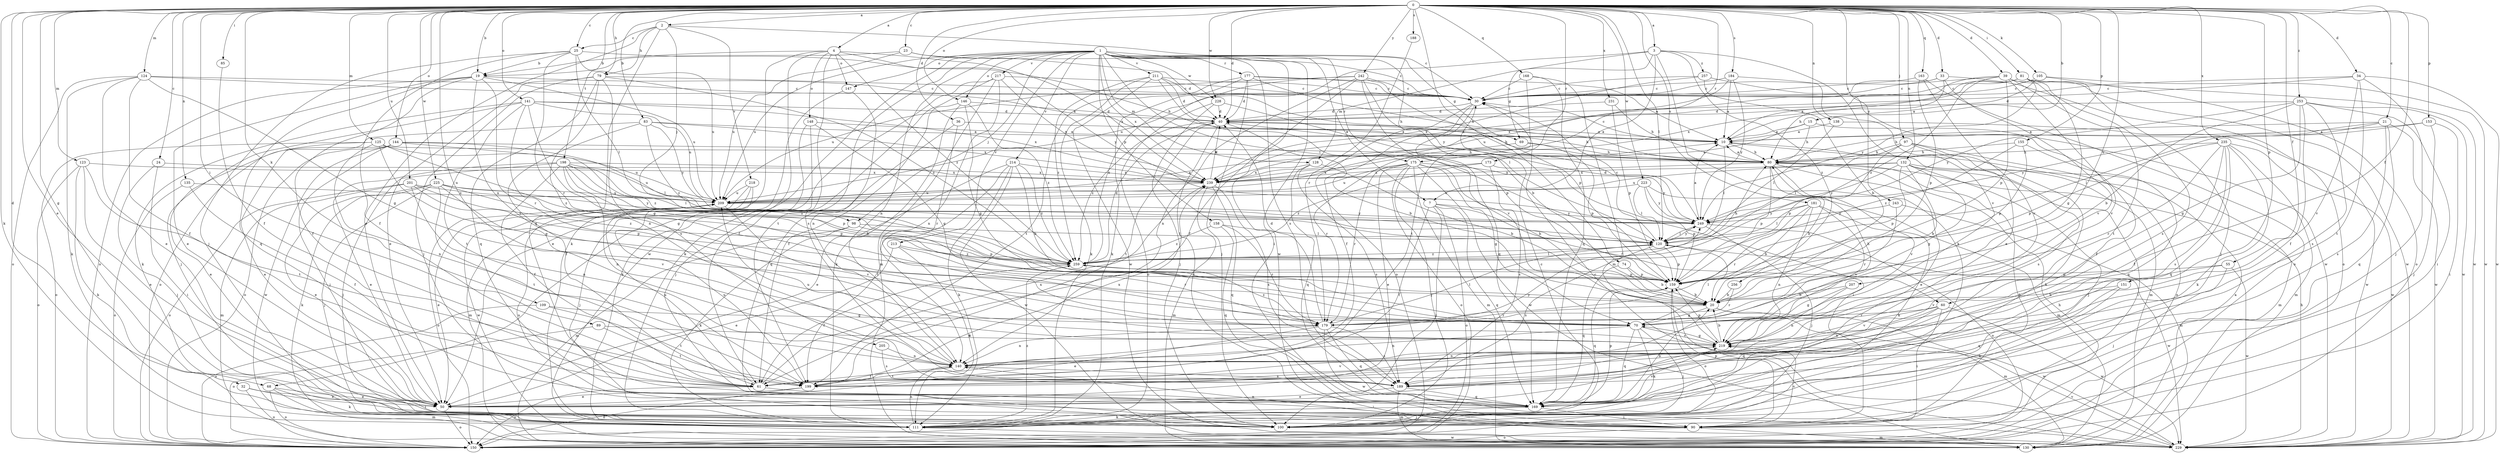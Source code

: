 strict digraph  {
0;
1;
2;
3;
4;
7;
10;
15;
19;
20;
21;
23;
24;
25;
30;
32;
33;
34;
36;
39;
40;
50;
55;
60;
61;
68;
69;
70;
74;
79;
80;
81;
83;
85;
89;
90;
97;
98;
100;
105;
109;
111;
120;
123;
124;
125;
128;
130;
132;
135;
138;
140;
141;
144;
146;
147;
148;
150;
151;
153;
155;
158;
159;
163;
168;
169;
173;
175;
177;
179;
181;
184;
188;
189;
198;
199;
201;
205;
207;
209;
211;
213;
214;
217;
218;
219;
223;
225;
228;
229;
231;
235;
239;
242;
243;
249;
253;
256;
257;
259;
0 -> 2  [label=a];
0 -> 3  [label=a];
0 -> 4  [label=a];
0 -> 15  [label=b];
0 -> 19  [label=b];
0 -> 21  [label=c];
0 -> 23  [label=c];
0 -> 24  [label=c];
0 -> 25  [label=c];
0 -> 32  [label=d];
0 -> 33  [label=d];
0 -> 34  [label=d];
0 -> 36  [label=d];
0 -> 39  [label=d];
0 -> 40  [label=d];
0 -> 50  [label=e];
0 -> 55  [label=f];
0 -> 60  [label=f];
0 -> 68  [label=g];
0 -> 74  [label=h];
0 -> 79  [label=h];
0 -> 81  [label=i];
0 -> 83  [label=i];
0 -> 85  [label=i];
0 -> 89  [label=i];
0 -> 97  [label=j];
0 -> 105  [label=k];
0 -> 109  [label=k];
0 -> 111  [label=k];
0 -> 120  [label=l];
0 -> 123  [label=m];
0 -> 124  [label=m];
0 -> 125  [label=m];
0 -> 132  [label=n];
0 -> 135  [label=n];
0 -> 138  [label=n];
0 -> 141  [label=o];
0 -> 144  [label=o];
0 -> 146  [label=o];
0 -> 151  [label=p];
0 -> 153  [label=p];
0 -> 155  [label=p];
0 -> 163  [label=q];
0 -> 168  [label=q];
0 -> 173  [label=r];
0 -> 175  [label=r];
0 -> 181  [label=s];
0 -> 184  [label=s];
0 -> 188  [label=s];
0 -> 198  [label=t];
0 -> 201  [label=u];
0 -> 205  [label=u];
0 -> 207  [label=u];
0 -> 223  [label=w];
0 -> 225  [label=w];
0 -> 228  [label=w];
0 -> 231  [label=x];
0 -> 235  [label=x];
0 -> 242  [label=y];
0 -> 243  [label=y];
0 -> 253  [label=z];
1 -> 7  [label=a];
1 -> 68  [label=g];
1 -> 69  [label=g];
1 -> 90  [label=i];
1 -> 98  [label=j];
1 -> 120  [label=l];
1 -> 128  [label=m];
1 -> 140  [label=n];
1 -> 146  [label=o];
1 -> 147  [label=o];
1 -> 158  [label=p];
1 -> 175  [label=r];
1 -> 177  [label=r];
1 -> 189  [label=s];
1 -> 199  [label=t];
1 -> 209  [label=u];
1 -> 211  [label=v];
1 -> 213  [label=v];
1 -> 214  [label=v];
1 -> 217  [label=v];
1 -> 228  [label=w];
1 -> 229  [label=w];
1 -> 239  [label=x];
1 -> 249  [label=y];
2 -> 25  [label=c];
2 -> 30  [label=c];
2 -> 50  [label=e];
2 -> 79  [label=h];
2 -> 98  [label=j];
2 -> 169  [label=q];
2 -> 218  [label=v];
3 -> 7  [label=a];
3 -> 69  [label=g];
3 -> 111  [label=k];
3 -> 128  [label=m];
3 -> 209  [label=u];
3 -> 219  [label=v];
3 -> 256  [label=z];
3 -> 257  [label=z];
4 -> 19  [label=b];
4 -> 111  [label=k];
4 -> 147  [label=o];
4 -> 148  [label=o];
4 -> 189  [label=s];
4 -> 229  [label=w];
4 -> 239  [label=x];
4 -> 249  [label=y];
4 -> 259  [label=z];
7 -> 60  [label=f];
7 -> 61  [label=f];
7 -> 100  [label=j];
7 -> 150  [label=o];
7 -> 169  [label=q];
7 -> 249  [label=y];
10 -> 30  [label=c];
10 -> 80  [label=h];
10 -> 120  [label=l];
10 -> 130  [label=m];
15 -> 10  [label=a];
15 -> 61  [label=f];
15 -> 80  [label=h];
15 -> 239  [label=x];
19 -> 30  [label=c];
19 -> 50  [label=e];
19 -> 61  [label=f];
19 -> 150  [label=o];
19 -> 169  [label=q];
19 -> 179  [label=r];
19 -> 209  [label=u];
19 -> 219  [label=v];
20 -> 70  [label=g];
20 -> 130  [label=m];
20 -> 179  [label=r];
20 -> 229  [label=w];
21 -> 10  [label=a];
21 -> 80  [label=h];
21 -> 169  [label=q];
21 -> 189  [label=s];
21 -> 229  [label=w];
21 -> 249  [label=y];
23 -> 19  [label=b];
23 -> 30  [label=c];
23 -> 40  [label=d];
23 -> 209  [label=u];
24 -> 90  [label=i];
24 -> 100  [label=j];
24 -> 239  [label=x];
25 -> 19  [label=b];
25 -> 61  [label=f];
25 -> 80  [label=h];
25 -> 100  [label=j];
25 -> 120  [label=l];
25 -> 179  [label=r];
25 -> 209  [label=u];
30 -> 40  [label=d];
30 -> 61  [label=f];
30 -> 150  [label=o];
30 -> 169  [label=q];
32 -> 50  [label=e];
32 -> 90  [label=i];
32 -> 150  [label=o];
33 -> 30  [label=c];
33 -> 80  [label=h];
33 -> 150  [label=o];
33 -> 219  [label=v];
33 -> 239  [label=x];
34 -> 30  [label=c];
34 -> 40  [label=d];
34 -> 100  [label=j];
34 -> 199  [label=t];
34 -> 219  [label=v];
34 -> 229  [label=w];
36 -> 10  [label=a];
36 -> 169  [label=q];
36 -> 179  [label=r];
39 -> 30  [label=c];
39 -> 159  [label=p];
39 -> 189  [label=s];
39 -> 199  [label=t];
39 -> 219  [label=v];
39 -> 229  [label=w];
39 -> 239  [label=x];
39 -> 259  [label=z];
40 -> 10  [label=a];
40 -> 20  [label=b];
40 -> 80  [label=h];
40 -> 90  [label=i];
40 -> 199  [label=t];
40 -> 259  [label=z];
50 -> 150  [label=o];
55 -> 100  [label=j];
55 -> 159  [label=p];
55 -> 219  [label=v];
55 -> 229  [label=w];
60 -> 90  [label=i];
60 -> 140  [label=n];
60 -> 169  [label=q];
60 -> 179  [label=r];
60 -> 219  [label=v];
60 -> 229  [label=w];
61 -> 90  [label=i];
61 -> 150  [label=o];
61 -> 209  [label=u];
61 -> 239  [label=x];
68 -> 50  [label=e];
68 -> 111  [label=k];
68 -> 130  [label=m];
68 -> 150  [label=o];
69 -> 80  [label=h];
69 -> 159  [label=p];
69 -> 179  [label=r];
70 -> 80  [label=h];
70 -> 100  [label=j];
70 -> 111  [label=k];
70 -> 120  [label=l];
70 -> 140  [label=n];
70 -> 169  [label=q];
70 -> 219  [label=v];
74 -> 20  [label=b];
74 -> 159  [label=p];
74 -> 169  [label=q];
79 -> 30  [label=c];
79 -> 50  [label=e];
79 -> 100  [label=j];
79 -> 140  [label=n];
79 -> 169  [label=q];
79 -> 189  [label=s];
79 -> 259  [label=z];
80 -> 10  [label=a];
80 -> 20  [label=b];
80 -> 50  [label=e];
80 -> 159  [label=p];
80 -> 219  [label=v];
80 -> 239  [label=x];
81 -> 10  [label=a];
81 -> 30  [label=c];
81 -> 70  [label=g];
81 -> 100  [label=j];
81 -> 229  [label=w];
81 -> 239  [label=x];
81 -> 249  [label=y];
83 -> 10  [label=a];
83 -> 61  [label=f];
83 -> 150  [label=o];
83 -> 239  [label=x];
83 -> 249  [label=y];
83 -> 259  [label=z];
85 -> 61  [label=f];
89 -> 150  [label=o];
89 -> 199  [label=t];
89 -> 219  [label=v];
90 -> 80  [label=h];
90 -> 130  [label=m];
90 -> 140  [label=n];
90 -> 150  [label=o];
90 -> 159  [label=p];
90 -> 209  [label=u];
90 -> 219  [label=v];
97 -> 80  [label=h];
97 -> 111  [label=k];
97 -> 120  [label=l];
97 -> 150  [label=o];
97 -> 159  [label=p];
97 -> 189  [label=s];
98 -> 111  [label=k];
98 -> 120  [label=l];
98 -> 130  [label=m];
98 -> 159  [label=p];
100 -> 30  [label=c];
105 -> 10  [label=a];
105 -> 30  [label=c];
105 -> 150  [label=o];
105 -> 229  [label=w];
109 -> 70  [label=g];
109 -> 150  [label=o];
109 -> 199  [label=t];
111 -> 140  [label=n];
111 -> 229  [label=w];
111 -> 259  [label=z];
120 -> 30  [label=c];
120 -> 159  [label=p];
120 -> 189  [label=s];
120 -> 229  [label=w];
120 -> 249  [label=y];
120 -> 259  [label=z];
123 -> 50  [label=e];
123 -> 111  [label=k];
123 -> 150  [label=o];
123 -> 199  [label=t];
123 -> 239  [label=x];
124 -> 10  [label=a];
124 -> 30  [label=c];
124 -> 50  [label=e];
124 -> 61  [label=f];
124 -> 70  [label=g];
124 -> 111  [label=k];
124 -> 150  [label=o];
125 -> 50  [label=e];
125 -> 70  [label=g];
125 -> 80  [label=h];
125 -> 140  [label=n];
125 -> 150  [label=o];
125 -> 209  [label=u];
125 -> 259  [label=z];
128 -> 20  [label=b];
128 -> 169  [label=q];
128 -> 189  [label=s];
128 -> 239  [label=x];
130 -> 10  [label=a];
132 -> 20  [label=b];
132 -> 70  [label=g];
132 -> 90  [label=i];
132 -> 100  [label=j];
132 -> 130  [label=m];
132 -> 159  [label=p];
132 -> 209  [label=u];
132 -> 239  [label=x];
132 -> 249  [label=y];
135 -> 61  [label=f];
135 -> 150  [label=o];
135 -> 209  [label=u];
138 -> 10  [label=a];
138 -> 120  [label=l];
138 -> 229  [label=w];
140 -> 61  [label=f];
140 -> 189  [label=s];
140 -> 199  [label=t];
140 -> 209  [label=u];
140 -> 249  [label=y];
141 -> 40  [label=d];
141 -> 70  [label=g];
141 -> 100  [label=j];
141 -> 111  [label=k];
141 -> 179  [label=r];
141 -> 199  [label=t];
141 -> 209  [label=u];
141 -> 239  [label=x];
144 -> 50  [label=e];
144 -> 80  [label=h];
144 -> 100  [label=j];
144 -> 120  [label=l];
144 -> 150  [label=o];
144 -> 229  [label=w];
144 -> 259  [label=z];
146 -> 40  [label=d];
146 -> 61  [label=f];
146 -> 70  [label=g];
146 -> 111  [label=k];
146 -> 259  [label=z];
147 -> 50  [label=e];
147 -> 140  [label=n];
148 -> 10  [label=a];
148 -> 70  [label=g];
148 -> 100  [label=j];
148 -> 111  [label=k];
150 -> 80  [label=h];
151 -> 20  [label=b];
151 -> 111  [label=k];
151 -> 169  [label=q];
153 -> 10  [label=a];
153 -> 90  [label=i];
153 -> 100  [label=j];
153 -> 120  [label=l];
155 -> 80  [label=h];
155 -> 159  [label=p];
155 -> 169  [label=q];
155 -> 259  [label=z];
158 -> 120  [label=l];
158 -> 169  [label=q];
158 -> 179  [label=r];
158 -> 259  [label=z];
159 -> 20  [label=b];
159 -> 150  [label=o];
159 -> 169  [label=q];
163 -> 30  [label=c];
163 -> 150  [label=o];
163 -> 159  [label=p];
163 -> 219  [label=v];
168 -> 30  [label=c];
168 -> 130  [label=m];
168 -> 169  [label=q];
168 -> 199  [label=t];
169 -> 20  [label=b];
169 -> 90  [label=i];
169 -> 100  [label=j];
169 -> 111  [label=k];
169 -> 159  [label=p];
169 -> 219  [label=v];
173 -> 90  [label=i];
173 -> 189  [label=s];
173 -> 239  [label=x];
173 -> 259  [label=z];
175 -> 20  [label=b];
175 -> 50  [label=e];
175 -> 70  [label=g];
175 -> 100  [label=j];
175 -> 130  [label=m];
175 -> 150  [label=o];
175 -> 179  [label=r];
175 -> 209  [label=u];
175 -> 229  [label=w];
175 -> 239  [label=x];
175 -> 249  [label=y];
177 -> 10  [label=a];
177 -> 30  [label=c];
177 -> 40  [label=d];
177 -> 80  [label=h];
177 -> 100  [label=j];
177 -> 111  [label=k];
177 -> 199  [label=t];
179 -> 40  [label=d];
179 -> 50  [label=e];
179 -> 120  [label=l];
179 -> 140  [label=n];
179 -> 169  [label=q];
179 -> 189  [label=s];
179 -> 229  [label=w];
179 -> 259  [label=z];
181 -> 20  [label=b];
181 -> 111  [label=k];
181 -> 120  [label=l];
181 -> 140  [label=n];
181 -> 179  [label=r];
181 -> 219  [label=v];
181 -> 249  [label=y];
184 -> 10  [label=a];
184 -> 30  [label=c];
184 -> 50  [label=e];
184 -> 209  [label=u];
184 -> 249  [label=y];
188 -> 179  [label=r];
189 -> 50  [label=e];
189 -> 130  [label=m];
189 -> 169  [label=q];
198 -> 20  [label=b];
198 -> 50  [label=e];
198 -> 61  [label=f];
198 -> 100  [label=j];
198 -> 120  [label=l];
198 -> 140  [label=n];
198 -> 159  [label=p];
198 -> 209  [label=u];
198 -> 239  [label=x];
198 -> 259  [label=z];
199 -> 50  [label=e];
199 -> 150  [label=o];
199 -> 209  [label=u];
199 -> 219  [label=v];
199 -> 239  [label=x];
201 -> 130  [label=m];
201 -> 140  [label=n];
201 -> 150  [label=o];
201 -> 159  [label=p];
201 -> 209  [label=u];
201 -> 259  [label=z];
205 -> 140  [label=n];
205 -> 189  [label=s];
207 -> 20  [label=b];
207 -> 70  [label=g];
207 -> 140  [label=n];
209 -> 10  [label=a];
209 -> 50  [label=e];
209 -> 150  [label=o];
209 -> 219  [label=v];
209 -> 249  [label=y];
211 -> 30  [label=c];
211 -> 40  [label=d];
211 -> 80  [label=h];
211 -> 111  [label=k];
211 -> 120  [label=l];
211 -> 229  [label=w];
211 -> 259  [label=z];
213 -> 50  [label=e];
213 -> 111  [label=k];
213 -> 179  [label=r];
213 -> 259  [label=z];
214 -> 20  [label=b];
214 -> 50  [label=e];
214 -> 111  [label=k];
214 -> 199  [label=t];
214 -> 229  [label=w];
214 -> 239  [label=x];
214 -> 259  [label=z];
217 -> 30  [label=c];
217 -> 61  [label=f];
217 -> 111  [label=k];
217 -> 130  [label=m];
217 -> 140  [label=n];
217 -> 239  [label=x];
218 -> 100  [label=j];
218 -> 130  [label=m];
218 -> 209  [label=u];
218 -> 229  [label=w];
219 -> 20  [label=b];
219 -> 70  [label=g];
219 -> 140  [label=n];
219 -> 159  [label=p];
223 -> 120  [label=l];
223 -> 130  [label=m];
223 -> 159  [label=p];
223 -> 209  [label=u];
223 -> 249  [label=y];
225 -> 50  [label=e];
225 -> 100  [label=j];
225 -> 111  [label=k];
225 -> 159  [label=p];
225 -> 199  [label=t];
225 -> 209  [label=u];
225 -> 219  [label=v];
225 -> 249  [label=y];
228 -> 40  [label=d];
228 -> 100  [label=j];
228 -> 150  [label=o];
228 -> 159  [label=p];
229 -> 30  [label=c];
229 -> 80  [label=h];
229 -> 219  [label=v];
231 -> 40  [label=d];
231 -> 80  [label=h];
231 -> 159  [label=p];
235 -> 61  [label=f];
235 -> 80  [label=h];
235 -> 111  [label=k];
235 -> 130  [label=m];
235 -> 159  [label=p];
235 -> 169  [label=q];
235 -> 179  [label=r];
235 -> 189  [label=s];
235 -> 229  [label=w];
239 -> 40  [label=d];
239 -> 130  [label=m];
239 -> 169  [label=q];
239 -> 189  [label=s];
239 -> 209  [label=u];
242 -> 20  [label=b];
242 -> 30  [label=c];
242 -> 61  [label=f];
242 -> 140  [label=n];
242 -> 159  [label=p];
242 -> 209  [label=u];
242 -> 219  [label=v];
242 -> 259  [label=z];
243 -> 130  [label=m];
243 -> 179  [label=r];
243 -> 249  [label=y];
249 -> 10  [label=a];
249 -> 40  [label=d];
249 -> 100  [label=j];
249 -> 120  [label=l];
249 -> 150  [label=o];
253 -> 20  [label=b];
253 -> 40  [label=d];
253 -> 61  [label=f];
253 -> 70  [label=g];
253 -> 90  [label=i];
253 -> 189  [label=s];
253 -> 229  [label=w];
253 -> 249  [label=y];
256 -> 20  [label=b];
256 -> 179  [label=r];
257 -> 20  [label=b];
257 -> 30  [label=c];
257 -> 229  [label=w];
257 -> 239  [label=x];
259 -> 40  [label=d];
259 -> 61  [label=f];
259 -> 80  [label=h];
259 -> 120  [label=l];
259 -> 159  [label=p];
}
